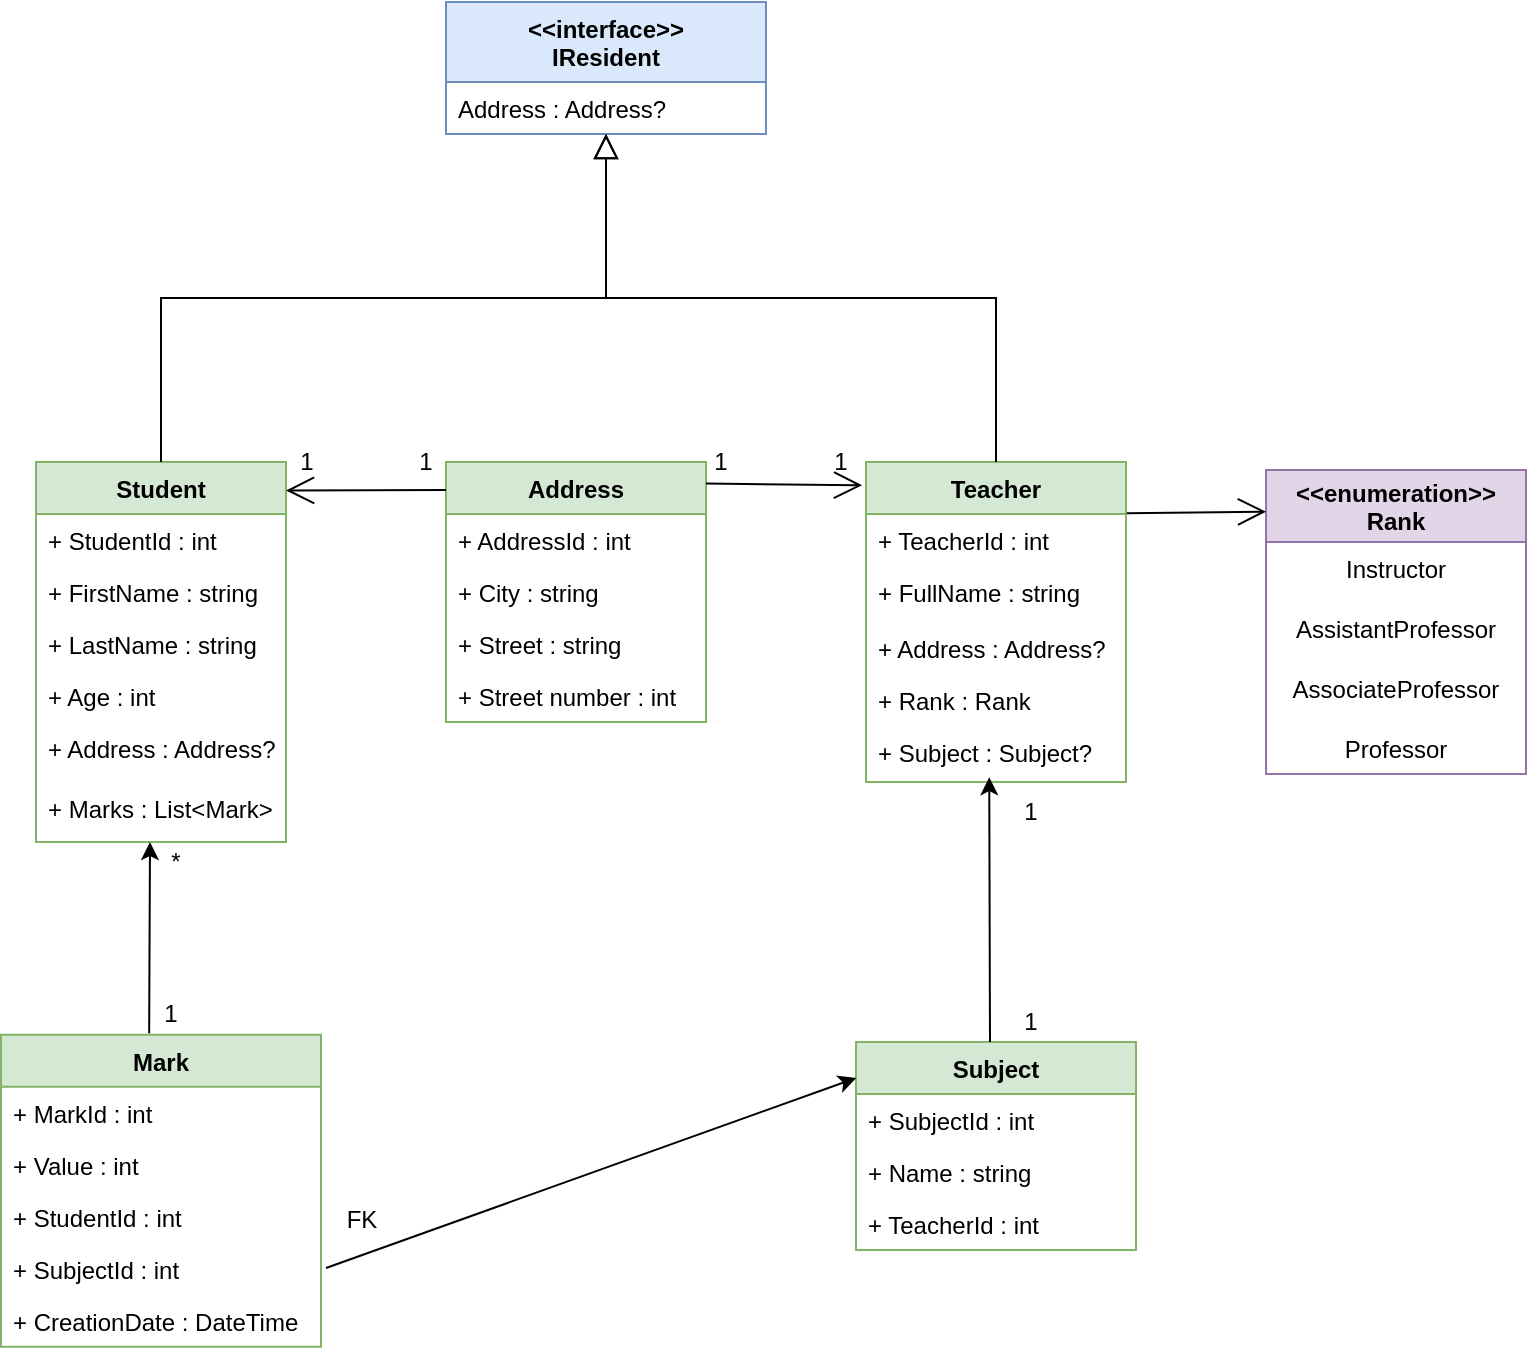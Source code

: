 <mxfile version="20.3.0" type="device"><diagram id="C5RBs43oDa-KdzZeNtuy" name="Page-1"><mxGraphModel dx="1309" dy="952" grid="1" gridSize="10" guides="1" tooltips="1" connect="1" arrows="1" fold="1" page="1" pageScale="1" pageWidth="827" pageHeight="1169" math="0" shadow="0"><root><mxCell id="WIyWlLk6GJQsqaUBKTNV-0"/><mxCell id="WIyWlLk6GJQsqaUBKTNV-1" parent="WIyWlLk6GJQsqaUBKTNV-0"/><mxCell id="zkfFHV4jXpPFQw0GAbJ--0" value="&lt;&lt;interface&gt;&gt;&#10;IResident" style="swimlane;fontStyle=1;align=center;verticalAlign=top;childLayout=stackLayout;horizontal=1;startSize=40;horizontalStack=0;resizeParent=1;resizeLast=0;collapsible=1;marginBottom=0;rounded=0;shadow=0;strokeWidth=1;fillColor=#dae8fc;strokeColor=#6c8ebf;" parent="WIyWlLk6GJQsqaUBKTNV-1" vertex="1"><mxGeometry x="270" y="110" width="160" height="66" as="geometry"><mxRectangle x="230" y="140" width="160" height="26" as="alternateBounds"/></mxGeometry></mxCell><mxCell id="zkfFHV4jXpPFQw0GAbJ--3" value="Address : Address?" style="text;align=left;verticalAlign=top;spacingLeft=4;spacingRight=4;overflow=hidden;rotatable=0;points=[[0,0.5],[1,0.5]];portConstraint=eastwest;rounded=0;shadow=0;html=0;" parent="zkfFHV4jXpPFQw0GAbJ--0" vertex="1"><mxGeometry y="40" width="160" height="26" as="geometry"/></mxCell><mxCell id="zkfFHV4jXpPFQw0GAbJ--6" value="Student" style="swimlane;fontStyle=1;align=center;verticalAlign=top;childLayout=stackLayout;horizontal=1;startSize=26;horizontalStack=0;resizeParent=1;resizeLast=0;collapsible=1;marginBottom=0;rounded=0;shadow=0;strokeWidth=1;fillColor=#d5e8d4;strokeColor=#82b366;" parent="WIyWlLk6GJQsqaUBKTNV-1" vertex="1"><mxGeometry x="65" y="340" width="125" height="190" as="geometry"><mxRectangle x="130" y="380" width="160" height="26" as="alternateBounds"/></mxGeometry></mxCell><mxCell id="zkfFHV4jXpPFQw0GAbJ--7" value="+ StudentId : int" style="text;align=left;verticalAlign=top;spacingLeft=4;spacingRight=4;overflow=hidden;rotatable=0;points=[[0,0.5],[1,0.5]];portConstraint=eastwest;" parent="zkfFHV4jXpPFQw0GAbJ--6" vertex="1"><mxGeometry y="26" width="125" height="26" as="geometry"/></mxCell><mxCell id="zkfFHV4jXpPFQw0GAbJ--8" value="+ FirstName : string" style="text;align=left;verticalAlign=top;spacingLeft=4;spacingRight=4;overflow=hidden;rotatable=0;points=[[0,0.5],[1,0.5]];portConstraint=eastwest;rounded=0;shadow=0;html=0;" parent="zkfFHV4jXpPFQw0GAbJ--6" vertex="1"><mxGeometry y="52" width="125" height="26" as="geometry"/></mxCell><mxCell id="1sU9bSQzLSZkNI5DJMLS-15" value="+ LastName : string" style="text;strokeColor=none;fillColor=none;align=left;verticalAlign=top;spacingLeft=4;spacingRight=4;overflow=hidden;rotatable=0;points=[[0,0.5],[1,0.5]];portConstraint=eastwest;" parent="zkfFHV4jXpPFQw0GAbJ--6" vertex="1"><mxGeometry y="78" width="125" height="26" as="geometry"/></mxCell><mxCell id="1sU9bSQzLSZkNI5DJMLS-16" value="+ Age : int" style="text;strokeColor=none;fillColor=none;align=left;verticalAlign=top;spacingLeft=4;spacingRight=4;overflow=hidden;rotatable=0;points=[[0,0.5],[1,0.5]];portConstraint=eastwest;" parent="zkfFHV4jXpPFQw0GAbJ--6" vertex="1"><mxGeometry y="104" width="125" height="26" as="geometry"/></mxCell><mxCell id="1sU9bSQzLSZkNI5DJMLS-17" value="+ Address : Address?" style="text;strokeColor=none;fillColor=none;align=left;verticalAlign=top;spacingLeft=4;spacingRight=4;overflow=hidden;rotatable=0;points=[[0,0.5],[1,0.5]];portConstraint=eastwest;" parent="zkfFHV4jXpPFQw0GAbJ--6" vertex="1"><mxGeometry y="130" width="125" height="50" as="geometry"/></mxCell><mxCell id="zkfFHV4jXpPFQw0GAbJ--12" value="" style="endArrow=block;endSize=10;endFill=0;shadow=0;strokeWidth=1;rounded=0;edgeStyle=elbowEdgeStyle;elbow=vertical;" parent="WIyWlLk6GJQsqaUBKTNV-1" source="zkfFHV4jXpPFQw0GAbJ--6" target="zkfFHV4jXpPFQw0GAbJ--0" edge="1"><mxGeometry width="160" relative="1" as="geometry"><mxPoint x="200" y="203" as="sourcePoint"/><mxPoint x="200" y="203" as="targetPoint"/></mxGeometry></mxCell><mxCell id="zkfFHV4jXpPFQw0GAbJ--13" value="Teacher" style="swimlane;fontStyle=1;align=center;verticalAlign=top;childLayout=stackLayout;horizontal=1;startSize=26;horizontalStack=0;resizeParent=1;resizeLast=0;collapsible=1;marginBottom=0;rounded=0;shadow=0;strokeWidth=1;fillColor=#d5e8d4;strokeColor=#82b366;" parent="WIyWlLk6GJQsqaUBKTNV-1" vertex="1"><mxGeometry x="480" y="340" width="130" height="160" as="geometry"><mxRectangle x="340" y="380" width="170" height="26" as="alternateBounds"/></mxGeometry></mxCell><mxCell id="zkfFHV4jXpPFQw0GAbJ--14" value="+ TeacherId : int" style="text;align=left;verticalAlign=top;spacingLeft=4;spacingRight=4;overflow=hidden;rotatable=0;points=[[0,0.5],[1,0.5]];portConstraint=eastwest;" parent="zkfFHV4jXpPFQw0GAbJ--13" vertex="1"><mxGeometry y="26" width="130" height="26" as="geometry"/></mxCell><mxCell id="1sU9bSQzLSZkNI5DJMLS-23" value="+ FullName : string" style="text;strokeColor=none;fillColor=none;align=left;verticalAlign=top;spacingLeft=4;spacingRight=4;overflow=hidden;rotatable=0;points=[[0,0.5],[1,0.5]];portConstraint=eastwest;" parent="zkfFHV4jXpPFQw0GAbJ--13" vertex="1"><mxGeometry y="52" width="130" height="28" as="geometry"/></mxCell><mxCell id="1sU9bSQzLSZkNI5DJMLS-24" value="+ Address : Address?" style="text;strokeColor=none;fillColor=none;align=left;verticalAlign=top;spacingLeft=4;spacingRight=4;overflow=hidden;rotatable=0;points=[[0,0.5],[1,0.5]];portConstraint=eastwest;" parent="zkfFHV4jXpPFQw0GAbJ--13" vertex="1"><mxGeometry y="80" width="130" height="26" as="geometry"/></mxCell><mxCell id="1sU9bSQzLSZkNI5DJMLS-25" value="+ Rank : Rank" style="text;strokeColor=none;fillColor=none;align=left;verticalAlign=top;spacingLeft=4;spacingRight=4;overflow=hidden;rotatable=0;points=[[0,0.5],[1,0.5]];portConstraint=eastwest;" parent="zkfFHV4jXpPFQw0GAbJ--13" vertex="1"><mxGeometry y="106" width="130" height="26" as="geometry"/></mxCell><mxCell id="1sU9bSQzLSZkNI5DJMLS-26" value="+ Subject : Subject?" style="text;strokeColor=none;fillColor=none;align=left;verticalAlign=top;spacingLeft=4;spacingRight=4;overflow=hidden;rotatable=0;points=[[0,0.5],[1,0.5]];portConstraint=eastwest;" parent="zkfFHV4jXpPFQw0GAbJ--13" vertex="1"><mxGeometry y="132" width="130" height="26" as="geometry"/></mxCell><mxCell id="zkfFHV4jXpPFQw0GAbJ--16" value="" style="endArrow=block;endSize=10;endFill=0;shadow=0;strokeWidth=1;rounded=0;edgeStyle=elbowEdgeStyle;elbow=vertical;" parent="WIyWlLk6GJQsqaUBKTNV-1" source="zkfFHV4jXpPFQw0GAbJ--13" target="zkfFHV4jXpPFQw0GAbJ--0" edge="1"><mxGeometry width="160" relative="1" as="geometry"><mxPoint x="210" y="373" as="sourcePoint"/><mxPoint x="310" y="271" as="targetPoint"/></mxGeometry></mxCell><mxCell id="zkfFHV4jXpPFQw0GAbJ--17" value="Address" style="swimlane;fontStyle=1;align=center;verticalAlign=top;childLayout=stackLayout;horizontal=1;startSize=26;horizontalStack=0;resizeParent=1;resizeLast=0;collapsible=1;marginBottom=0;rounded=0;shadow=0;strokeWidth=1;fillColor=#d5e8d4;strokeColor=#82b366;" parent="WIyWlLk6GJQsqaUBKTNV-1" vertex="1"><mxGeometry x="270" y="340" width="130" height="130" as="geometry"><mxRectangle x="550" y="140" width="160" height="26" as="alternateBounds"/></mxGeometry></mxCell><mxCell id="zkfFHV4jXpPFQw0GAbJ--21" value="+ AddressId : int" style="text;align=left;verticalAlign=top;spacingLeft=4;spacingRight=4;overflow=hidden;rotatable=0;points=[[0,0.5],[1,0.5]];portConstraint=eastwest;rounded=0;shadow=0;html=0;" parent="zkfFHV4jXpPFQw0GAbJ--17" vertex="1"><mxGeometry y="26" width="130" height="26" as="geometry"/></mxCell><mxCell id="zkfFHV4jXpPFQw0GAbJ--19" value="+ City : string" style="text;align=left;verticalAlign=top;spacingLeft=4;spacingRight=4;overflow=hidden;rotatable=0;points=[[0,0.5],[1,0.5]];portConstraint=eastwest;rounded=0;shadow=0;html=0;" parent="zkfFHV4jXpPFQw0GAbJ--17" vertex="1"><mxGeometry y="52" width="130" height="26" as="geometry"/></mxCell><mxCell id="zkfFHV4jXpPFQw0GAbJ--18" value="+ Street : string" style="text;align=left;verticalAlign=top;spacingLeft=4;spacingRight=4;overflow=hidden;rotatable=0;points=[[0,0.5],[1,0.5]];portConstraint=eastwest;" parent="zkfFHV4jXpPFQw0GAbJ--17" vertex="1"><mxGeometry y="78" width="130" height="26" as="geometry"/></mxCell><mxCell id="zkfFHV4jXpPFQw0GAbJ--20" value="+ Street number : int" style="text;align=left;verticalAlign=top;spacingLeft=4;spacingRight=4;overflow=hidden;rotatable=0;points=[[0,0.5],[1,0.5]];portConstraint=eastwest;rounded=0;shadow=0;html=0;" parent="zkfFHV4jXpPFQw0GAbJ--17" vertex="1"><mxGeometry y="104" width="130" height="26" as="geometry"/></mxCell><mxCell id="1sU9bSQzLSZkNI5DJMLS-0" value="Mark" style="swimlane;fontStyle=1;align=center;verticalAlign=top;childLayout=stackLayout;horizontal=1;startSize=26;horizontalStack=0;resizeParent=1;resizeLast=0;collapsible=1;marginBottom=0;rounded=0;shadow=0;strokeWidth=1;fillColor=#d5e8d4;strokeColor=#82b366;" parent="WIyWlLk6GJQsqaUBKTNV-1" vertex="1"><mxGeometry x="47.5" y="626.4" width="160" height="156" as="geometry"><mxRectangle x="130" y="380" width="160" height="26" as="alternateBounds"/></mxGeometry></mxCell><mxCell id="1sU9bSQzLSZkNI5DJMLS-1" value="+ MarkId : int" style="text;align=left;verticalAlign=top;spacingLeft=4;spacingRight=4;overflow=hidden;rotatable=0;points=[[0,0.5],[1,0.5]];portConstraint=eastwest;" parent="1sU9bSQzLSZkNI5DJMLS-0" vertex="1"><mxGeometry y="26" width="160" height="26" as="geometry"/></mxCell><mxCell id="1sU9bSQzLSZkNI5DJMLS-2" value="+ Value : int" style="text;align=left;verticalAlign=top;spacingLeft=4;spacingRight=4;overflow=hidden;rotatable=0;points=[[0,0.5],[1,0.5]];portConstraint=eastwest;rounded=0;shadow=0;html=0;" parent="1sU9bSQzLSZkNI5DJMLS-0" vertex="1"><mxGeometry y="52" width="160" height="26" as="geometry"/></mxCell><mxCell id="1sU9bSQzLSZkNI5DJMLS-6" value="+ StudentId : int" style="text;strokeColor=none;fillColor=none;align=left;verticalAlign=top;spacingLeft=4;spacingRight=4;overflow=hidden;rotatable=0;points=[[0,0.5],[1,0.5]];portConstraint=eastwest;" parent="1sU9bSQzLSZkNI5DJMLS-0" vertex="1"><mxGeometry y="78" width="160" height="26" as="geometry"/></mxCell><mxCell id="1sU9bSQzLSZkNI5DJMLS-7" value="+ SubjectId : int" style="text;strokeColor=none;fillColor=none;align=left;verticalAlign=top;spacingLeft=4;spacingRight=4;overflow=hidden;rotatable=0;points=[[0,0.5],[1,0.5]];portConstraint=eastwest;" parent="1sU9bSQzLSZkNI5DJMLS-0" vertex="1"><mxGeometry y="104" width="160" height="26" as="geometry"/></mxCell><mxCell id="1sU9bSQzLSZkNI5DJMLS-8" value="+ CreationDate : DateTime" style="text;strokeColor=none;fillColor=none;align=left;verticalAlign=top;spacingLeft=4;spacingRight=4;overflow=hidden;rotatable=0;points=[[0,0.5],[1,0.5]];portConstraint=eastwest;" parent="1sU9bSQzLSZkNI5DJMLS-0" vertex="1"><mxGeometry y="130" width="160" height="26" as="geometry"/></mxCell><mxCell id="1sU9bSQzLSZkNI5DJMLS-9" value="&lt;&lt;enumeration&gt;&gt;&#10;Rank" style="swimlane;fontStyle=1;childLayout=stackLayout;horizontal=1;startSize=36;fillColor=#e1d5e7;horizontalStack=0;resizeParent=1;resizeParentMax=0;resizeLast=0;collapsible=1;marginBottom=0;strokeColor=#9673a6;" parent="WIyWlLk6GJQsqaUBKTNV-1" vertex="1"><mxGeometry x="680" y="344" width="130" height="152" as="geometry"/></mxCell><mxCell id="1sU9bSQzLSZkNI5DJMLS-10" value="Instructor" style="text;strokeColor=none;fillColor=none;align=center;verticalAlign=top;spacingLeft=4;spacingRight=4;overflow=hidden;rotatable=0;points=[[0,0.5],[1,0.5]];portConstraint=eastwest;" parent="1sU9bSQzLSZkNI5DJMLS-9" vertex="1"><mxGeometry y="36" width="130" height="30" as="geometry"/></mxCell><mxCell id="1sU9bSQzLSZkNI5DJMLS-11" value="AssistantProfessor" style="text;strokeColor=none;fillColor=none;align=center;verticalAlign=top;spacingLeft=4;spacingRight=4;overflow=hidden;rotatable=0;points=[[0,0.5],[1,0.5]];portConstraint=eastwest;" parent="1sU9bSQzLSZkNI5DJMLS-9" vertex="1"><mxGeometry y="66" width="130" height="30" as="geometry"/></mxCell><mxCell id="1sU9bSQzLSZkNI5DJMLS-12" value="AssociateProfessor" style="text;strokeColor=none;fillColor=none;align=center;verticalAlign=top;spacingLeft=4;spacingRight=4;overflow=hidden;rotatable=0;points=[[0,0.5],[1,0.5]];portConstraint=eastwest;" parent="1sU9bSQzLSZkNI5DJMLS-9" vertex="1"><mxGeometry y="96" width="130" height="30" as="geometry"/></mxCell><mxCell id="1sU9bSQzLSZkNI5DJMLS-14" value="Professor" style="text;strokeColor=none;fillColor=none;align=center;verticalAlign=top;spacingLeft=4;spacingRight=4;overflow=hidden;rotatable=0;points=[[0,0.5],[1,0.5]];portConstraint=eastwest;" parent="1sU9bSQzLSZkNI5DJMLS-9" vertex="1"><mxGeometry y="126" width="130" height="26" as="geometry"/></mxCell><mxCell id="1sU9bSQzLSZkNI5DJMLS-18" value="+ Marks : List&lt;Mark&gt;" style="text;strokeColor=none;fillColor=none;align=left;verticalAlign=top;spacingLeft=4;spacingRight=4;overflow=hidden;rotatable=0;points=[[0,0.5],[1,0.5]];portConstraint=eastwest;" parent="WIyWlLk6GJQsqaUBKTNV-1" vertex="1"><mxGeometry x="65" y="500" width="150" height="30" as="geometry"/></mxCell><mxCell id="1sU9bSQzLSZkNI5DJMLS-19" value="Subject" style="swimlane;fontStyle=1;childLayout=stackLayout;horizontal=1;startSize=26;fillColor=#d5e8d4;horizontalStack=0;resizeParent=1;resizeParentMax=0;resizeLast=0;collapsible=1;marginBottom=0;strokeColor=#82b366;" parent="WIyWlLk6GJQsqaUBKTNV-1" vertex="1"><mxGeometry x="475" y="630" width="140" height="104" as="geometry"/></mxCell><mxCell id="1sU9bSQzLSZkNI5DJMLS-20" value="+ SubjectId : int" style="text;strokeColor=none;fillColor=none;align=left;verticalAlign=top;spacingLeft=4;spacingRight=4;overflow=hidden;rotatable=0;points=[[0,0.5],[1,0.5]];portConstraint=eastwest;" parent="1sU9bSQzLSZkNI5DJMLS-19" vertex="1"><mxGeometry y="26" width="140" height="26" as="geometry"/></mxCell><mxCell id="1sU9bSQzLSZkNI5DJMLS-21" value="+ Name : string" style="text;strokeColor=none;fillColor=none;align=left;verticalAlign=top;spacingLeft=4;spacingRight=4;overflow=hidden;rotatable=0;points=[[0,0.5],[1,0.5]];portConstraint=eastwest;" parent="1sU9bSQzLSZkNI5DJMLS-19" vertex="1"><mxGeometry y="52" width="140" height="26" as="geometry"/></mxCell><mxCell id="1sU9bSQzLSZkNI5DJMLS-22" value="+ TeacherId : int" style="text;strokeColor=none;fillColor=none;align=left;verticalAlign=top;spacingLeft=4;spacingRight=4;overflow=hidden;rotatable=0;points=[[0,0.5],[1,0.5]];portConstraint=eastwest;" parent="1sU9bSQzLSZkNI5DJMLS-19" vertex="1"><mxGeometry y="78" width="140" height="26" as="geometry"/></mxCell><mxCell id="jjr1bBh8lXTMagOhyuhw-9" value="" style="endArrow=open;endFill=1;endSize=12;html=1;rounded=0;entryX=0;entryY=0.137;entryDx=0;entryDy=0;entryPerimeter=0;exitX=1.003;exitY=-0.015;exitDx=0;exitDy=0;exitPerimeter=0;" parent="WIyWlLk6GJQsqaUBKTNV-1" source="zkfFHV4jXpPFQw0GAbJ--14" target="1sU9bSQzLSZkNI5DJMLS-9" edge="1"><mxGeometry width="160" relative="1" as="geometry"><mxPoint x="620" y="400" as="sourcePoint"/><mxPoint x="780" y="400" as="targetPoint"/></mxGeometry></mxCell><mxCell id="jjr1bBh8lXTMagOhyuhw-13" value="*" style="text;html=1;strokeColor=none;fillColor=none;align=center;verticalAlign=middle;whiteSpace=wrap;rounded=0;" parent="WIyWlLk6GJQsqaUBKTNV-1" vertex="1"><mxGeometry x="130" y="530" width="10" height="20" as="geometry"/></mxCell><mxCell id="jjr1bBh8lXTMagOhyuhw-19" value="1" style="text;html=1;strokeColor=none;fillColor=none;align=center;verticalAlign=middle;whiteSpace=wrap;rounded=0;" parent="WIyWlLk6GJQsqaUBKTNV-1" vertex="1"><mxGeometry x="555" y="505" width="15" height="20" as="geometry"/></mxCell><mxCell id="jjr1bBh8lXTMagOhyuhw-20" value="" style="endArrow=open;endFill=1;endSize=12;html=1;rounded=0;entryX=-0.015;entryY=0.073;entryDx=0;entryDy=0;entryPerimeter=0;exitX=1.003;exitY=-0.015;exitDx=0;exitDy=0;exitPerimeter=0;" parent="WIyWlLk6GJQsqaUBKTNV-1" target="zkfFHV4jXpPFQw0GAbJ--13" edge="1"><mxGeometry width="160" relative="1" as="geometry"><mxPoint x="400.0" y="350.79" as="sourcePoint"/><mxPoint x="469.61" y="350.004" as="targetPoint"/></mxGeometry></mxCell><mxCell id="jjr1bBh8lXTMagOhyuhw-21" value="" style="endArrow=open;endFill=1;endSize=12;html=1;rounded=0;entryX=1;entryY=0.075;entryDx=0;entryDy=0;entryPerimeter=0;" parent="WIyWlLk6GJQsqaUBKTNV-1" target="zkfFHV4jXpPFQw0GAbJ--6" edge="1"><mxGeometry width="160" relative="1" as="geometry"><mxPoint x="270" y="354" as="sourcePoint"/><mxPoint x="210" y="420" as="targetPoint"/></mxGeometry></mxCell><mxCell id="jjr1bBh8lXTMagOhyuhw-22" value="1" style="text;html=1;strokeColor=none;fillColor=none;align=center;verticalAlign=middle;whiteSpace=wrap;rounded=0;" parent="WIyWlLk6GJQsqaUBKTNV-1" vertex="1"><mxGeometry x="460" y="330" width="15" height="20" as="geometry"/></mxCell><mxCell id="jjr1bBh8lXTMagOhyuhw-23" value="1" style="text;html=1;strokeColor=none;fillColor=none;align=center;verticalAlign=middle;whiteSpace=wrap;rounded=0;" parent="WIyWlLk6GJQsqaUBKTNV-1" vertex="1"><mxGeometry x="400" y="330" width="15" height="20" as="geometry"/></mxCell><mxCell id="jjr1bBh8lXTMagOhyuhw-24" value="1" style="text;html=1;strokeColor=none;fillColor=none;align=center;verticalAlign=middle;whiteSpace=wrap;rounded=0;" parent="WIyWlLk6GJQsqaUBKTNV-1" vertex="1"><mxGeometry x="250" y="330" width="20" height="20" as="geometry"/></mxCell><mxCell id="jjr1bBh8lXTMagOhyuhw-25" value="1" style="text;html=1;strokeColor=none;fillColor=none;align=center;verticalAlign=middle;whiteSpace=wrap;rounded=0;" parent="WIyWlLk6GJQsqaUBKTNV-1" vertex="1"><mxGeometry x="192.5" y="330" width="15" height="20" as="geometry"/></mxCell><mxCell id="IDdeDWzwzfbkg2u4l7P8-0" value="" style="endArrow=classic;html=1;rounded=0;entryX=0.001;entryY=0.173;entryDx=0;entryDy=0;entryPerimeter=0;" parent="WIyWlLk6GJQsqaUBKTNV-1" target="1sU9bSQzLSZkNI5DJMLS-19" edge="1"><mxGeometry width="50" height="50" relative="1" as="geometry"><mxPoint x="210" y="743" as="sourcePoint"/><mxPoint x="470" y="670" as="targetPoint"/></mxGeometry></mxCell><mxCell id="IDdeDWzwzfbkg2u4l7P8-1" value="" style="endArrow=classic;html=1;rounded=0;exitX=0.463;exitY=-0.005;exitDx=0;exitDy=0;exitPerimeter=0;" parent="WIyWlLk6GJQsqaUBKTNV-1" source="1sU9bSQzLSZkNI5DJMLS-0" edge="1"><mxGeometry width="50" height="50" relative="1" as="geometry"><mxPoint x="124" y="620" as="sourcePoint"/><mxPoint x="122" y="530" as="targetPoint"/></mxGeometry></mxCell><mxCell id="IDdeDWzwzfbkg2u4l7P8-2" value="" style="endArrow=classic;html=1;rounded=0;entryX=0.474;entryY=0.985;entryDx=0;entryDy=0;entryPerimeter=0;" parent="WIyWlLk6GJQsqaUBKTNV-1" target="1sU9bSQzLSZkNI5DJMLS-26" edge="1"><mxGeometry width="50" height="50" relative="1" as="geometry"><mxPoint x="542" y="630" as="sourcePoint"/><mxPoint x="560" y="530" as="targetPoint"/></mxGeometry></mxCell><mxCell id="IDdeDWzwzfbkg2u4l7P8-3" value="1" style="text;html=1;strokeColor=none;fillColor=none;align=center;verticalAlign=middle;whiteSpace=wrap;rounded=0;" parent="WIyWlLk6GJQsqaUBKTNV-1" vertex="1"><mxGeometry x="125" y="606.4" width="15" height="20" as="geometry"/></mxCell><mxCell id="IDdeDWzwzfbkg2u4l7P8-4" value="1" style="text;html=1;strokeColor=none;fillColor=none;align=center;verticalAlign=middle;whiteSpace=wrap;rounded=0;" parent="WIyWlLk6GJQsqaUBKTNV-1" vertex="1"><mxGeometry x="555" y="610" width="15" height="20" as="geometry"/></mxCell><mxCell id="IDdeDWzwzfbkg2u4l7P8-5" value="FK" style="text;html=1;strokeColor=none;fillColor=none;align=center;verticalAlign=middle;whiteSpace=wrap;rounded=0;" parent="WIyWlLk6GJQsqaUBKTNV-1" vertex="1"><mxGeometry x="207.5" y="704" width="40" height="30" as="geometry"/></mxCell></root></mxGraphModel></diagram></mxfile>